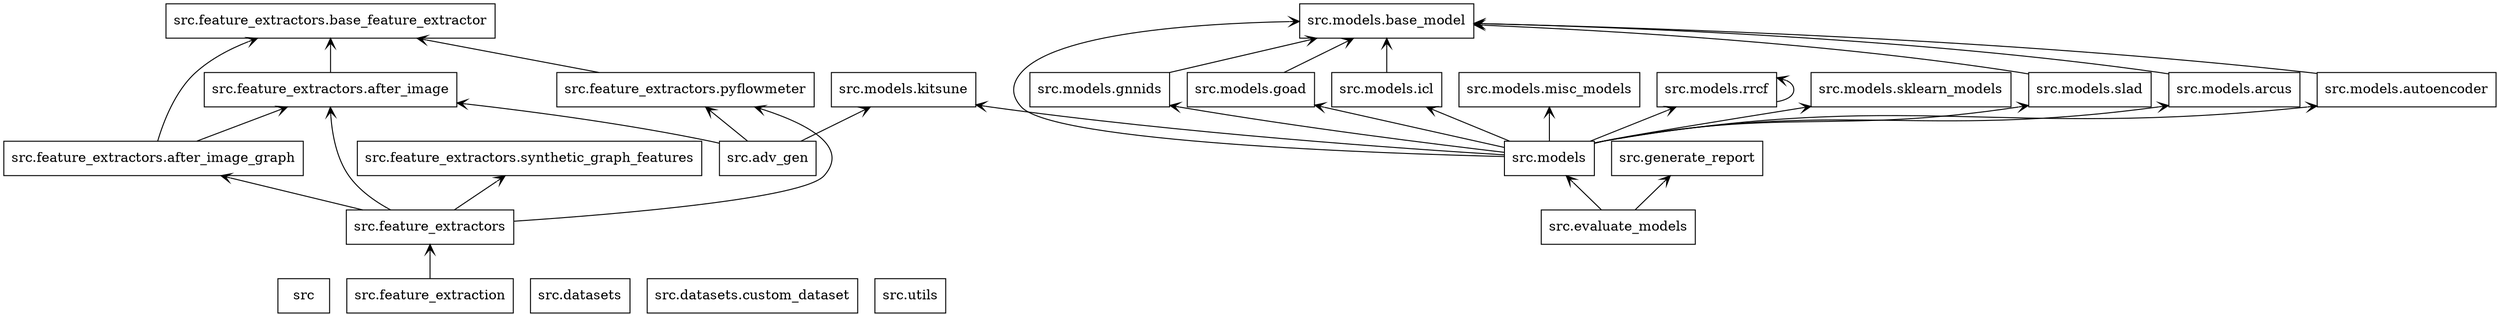 digraph "packages" {
rankdir=BT
charset="utf-8"
"src" [color="black", label=<src>, shape="box", style="solid"];
"src.adv_gen" [color="black", label=<src.adv_gen>, shape="box", style="solid"];
"src.datasets" [color="black", label=<src.datasets>, shape="box", style="solid"];
"src.datasets.custom_dataset" [color="black", label=<src.datasets.custom_dataset>, shape="box", style="solid"];
"src.evaluate_models" [color="black", label=<src.evaluate_models>, shape="box", style="solid"];
"src.feature_extraction" [color="black", label=<src.feature_extraction>, shape="box", style="solid"];
"src.feature_extractors" [color="black", label=<src.feature_extractors>, shape="box", style="solid"];
"src.feature_extractors.after_image" [color="black", label=<src.feature_extractors.after_image>, shape="box", style="solid"];
"src.feature_extractors.after_image_graph" [color="black", label=<src.feature_extractors.after_image_graph>, shape="box", style="solid"];
"src.feature_extractors.base_feature_extractor" [color="black", label=<src.feature_extractors.base_feature_extractor>, shape="box", style="solid"];
"src.feature_extractors.pyflowmeter" [color="black", label=<src.feature_extractors.pyflowmeter>, shape="box", style="solid"];
"src.feature_extractors.synthetic_graph_features" [color="black", label=<src.feature_extractors.synthetic_graph_features>, shape="box", style="solid"];
"src.generate_report" [color="black", label=<src.generate_report>, shape="box", style="solid"];
"src.models" [color="black", label=<src.models>, shape="box", style="solid"];
"src.models.arcus" [color="black", label=<src.models.arcus>, shape="box", style="solid"];
"src.models.autoencoder" [color="black", label=<src.models.autoencoder>, shape="box", style="solid"];
"src.models.base_model" [color="black", label=<src.models.base_model>, shape="box", style="solid"];
"src.models.gnnids" [color="black", label=<src.models.gnnids>, shape="box", style="solid"];
"src.models.goad" [color="black", label=<src.models.goad>, shape="box", style="solid"];
"src.models.icl" [color="black", label=<src.models.icl>, shape="box", style="solid"];
"src.models.kitsune" [color="black", label=<src.models.kitsune>, shape="box", style="solid"];
"src.models.misc_models" [color="black", label=<src.models.misc_models>, shape="box", style="solid"];
"src.models.rrcf" [color="black", label=<src.models.rrcf>, shape="box", style="solid"];
"src.models.sklearn_models" [color="black", label=<src.models.sklearn_models>, shape="box", style="solid"];
"src.models.slad" [color="black", label=<src.models.slad>, shape="box", style="solid"];
"src.utils" [color="black", label=<src.utils>, shape="box", style="solid"];
"src.adv_gen" -> "src.feature_extractors.after_image" [arrowhead="open", arrowtail="none"];
"src.adv_gen" -> "src.feature_extractors.pyflowmeter" [arrowhead="open", arrowtail="none"];
"src.adv_gen" -> "src.models.kitsune" [arrowhead="open", arrowtail="none"];
"src.evaluate_models" -> "src.generate_report" [arrowhead="open", arrowtail="none"];
"src.evaluate_models" -> "src.models" [arrowhead="open", arrowtail="none"];
"src.feature_extraction" -> "src.feature_extractors" [arrowhead="open", arrowtail="none"];
"src.feature_extractors" -> "src.feature_extractors.after_image" [arrowhead="open", arrowtail="none"];
"src.feature_extractors" -> "src.feature_extractors.after_image_graph" [arrowhead="open", arrowtail="none"];
"src.feature_extractors" -> "src.feature_extractors.pyflowmeter" [arrowhead="open", arrowtail="none"];
"src.feature_extractors" -> "src.feature_extractors.synthetic_graph_features" [arrowhead="open", arrowtail="none"];
"src.feature_extractors.after_image" -> "src.feature_extractors.base_feature_extractor" [arrowhead="open", arrowtail="none"];
"src.feature_extractors.after_image_graph" -> "src.feature_extractors.after_image" [arrowhead="open", arrowtail="none"];
"src.feature_extractors.after_image_graph" -> "src.feature_extractors.base_feature_extractor" [arrowhead="open", arrowtail="none"];
"src.feature_extractors.pyflowmeter" -> "src.feature_extractors.base_feature_extractor" [arrowhead="open", arrowtail="none"];
"src.models" -> "src.models.arcus" [arrowhead="open", arrowtail="none"];
"src.models" -> "src.models.autoencoder" [arrowhead="open", arrowtail="none"];
"src.models" -> "src.models.base_model" [arrowhead="open", arrowtail="none"];
"src.models" -> "src.models.gnnids" [arrowhead="open", arrowtail="none"];
"src.models" -> "src.models.goad" [arrowhead="open", arrowtail="none"];
"src.models" -> "src.models.icl" [arrowhead="open", arrowtail="none"];
"src.models" -> "src.models.kitsune" [arrowhead="open", arrowtail="none"];
"src.models" -> "src.models.misc_models" [arrowhead="open", arrowtail="none"];
"src.models" -> "src.models.rrcf" [arrowhead="open", arrowtail="none"];
"src.models" -> "src.models.sklearn_models" [arrowhead="open", arrowtail="none"];
"src.models" -> "src.models.slad" [arrowhead="open", arrowtail="none"];
"src.models.arcus" -> "src.models.base_model" [arrowhead="open", arrowtail="none"];
"src.models.autoencoder" -> "src.models.base_model" [arrowhead="open", arrowtail="none"];
"src.models.gnnids" -> "src.models.base_model" [arrowhead="open", arrowtail="none"];
"src.models.goad" -> "src.models.base_model" [arrowhead="open", arrowtail="none"];
"src.models.icl" -> "src.models.base_model" [arrowhead="open", arrowtail="none"];
"src.models.rrcf" -> "src.models.rrcf" [arrowhead="open", arrowtail="none"];
"src.models.slad" -> "src.models.base_model" [arrowhead="open", arrowtail="none"];
}
